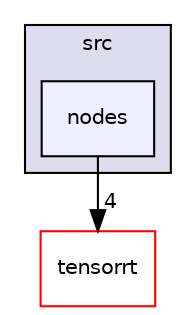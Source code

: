 digraph "src/nodes" {
  compound=true
  node [ fontsize="10", fontname="Helvetica"];
  edge [ labelfontsize="10", labelfontname="Helvetica"];
  subgraph clusterdir_68267d1309a1af8e8297ef4c3efbcdba {
    graph [ bgcolor="#ddddee", pencolor="black", label="src" fontname="Helvetica", fontsize="10", URL="dir_68267d1309a1af8e8297ef4c3efbcdba.html"]
  dir_b50dc725db71458029b22868a9250dc9 [shape=box, label="nodes", style="filled", fillcolor="#eeeeff", pencolor="black", URL="dir_b50dc725db71458029b22868a9250dc9.html"];
  }
  dir_f5cf97f5b75fd824a5f3e07254559e74 [shape=box label="tensorrt" fillcolor="white" style="filled" color="red" URL="dir_f5cf97f5b75fd824a5f3e07254559e74.html"];
  dir_b50dc725db71458029b22868a9250dc9->dir_f5cf97f5b75fd824a5f3e07254559e74 [headlabel="4", labeldistance=1.5 headhref="dir_000001_000002.html"];
}

